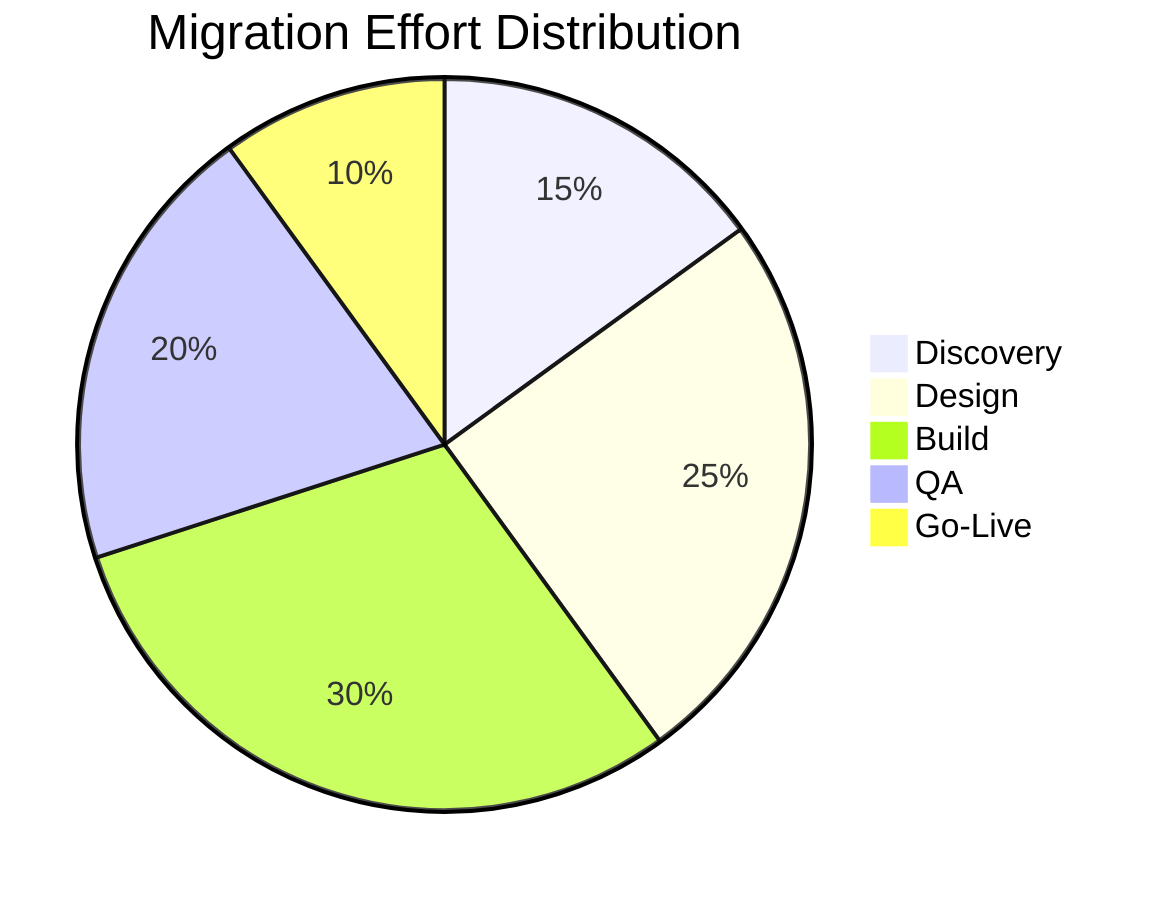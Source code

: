 pie title Migration Effort Distribution
    "Discovery" : 15
    "Design" : 25
    "Build" : 30
    "QA" : 20
    "Go-Live" : 10